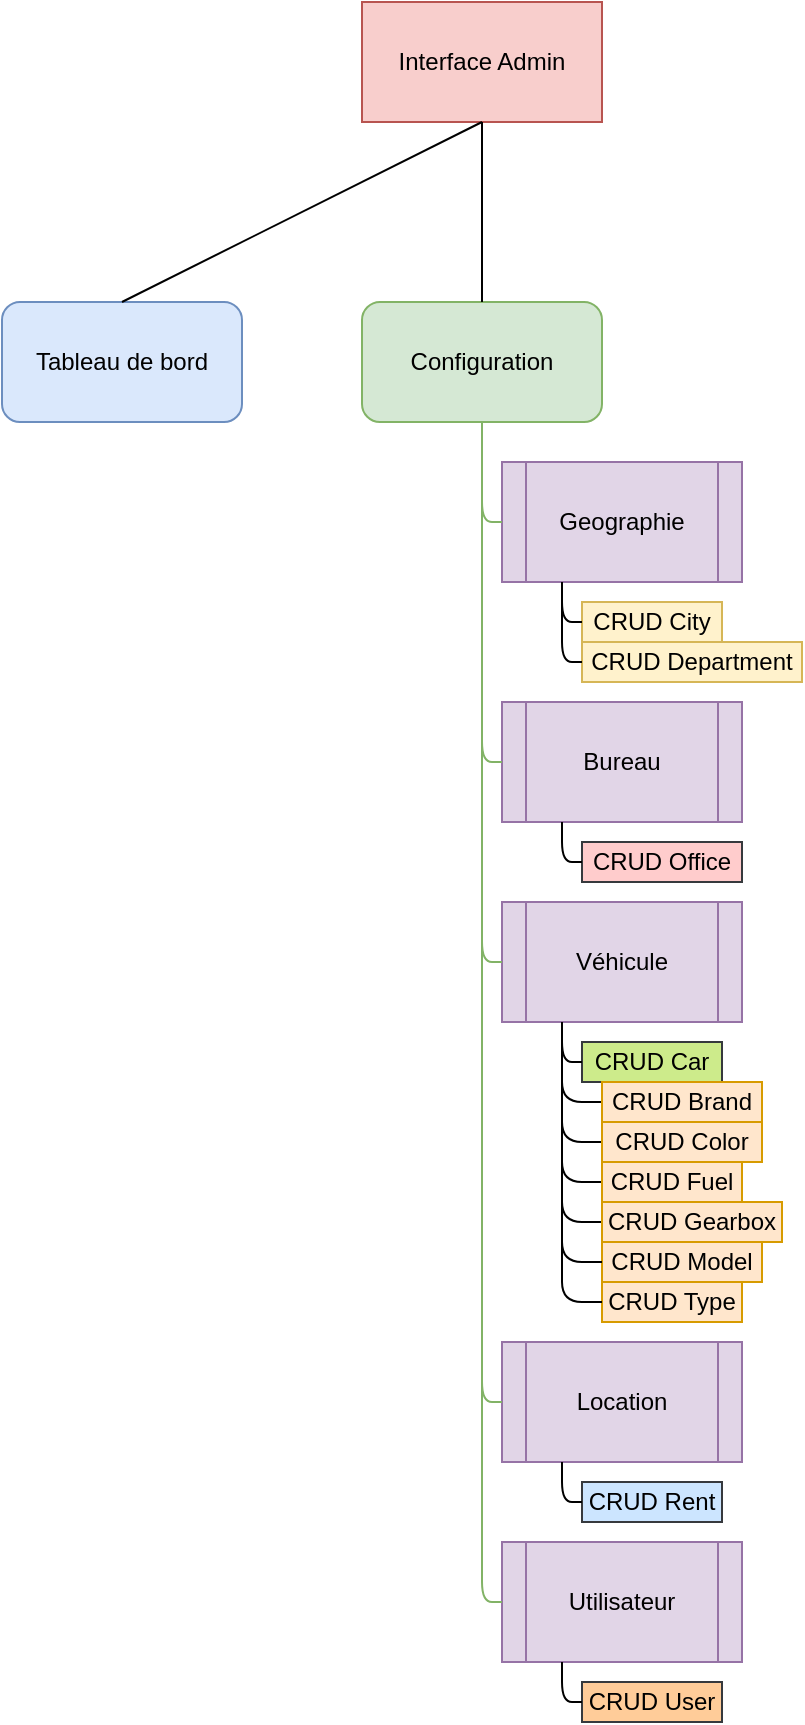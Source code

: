 <mxfile version="15.1.3" type="device"><diagram id="vNz1NfV4enr04s4Sr3-7" name="Page-1"><mxGraphModel dx="1550" dy="895" grid="1" gridSize="10" guides="1" tooltips="1" connect="1" arrows="1" fold="1" page="1" pageScale="1" pageWidth="1654" pageHeight="1169" math="0" shadow="0"><root><mxCell id="0"/><mxCell id="1" parent="0"/><mxCell id="A7TiszpSkRIGOS_5HW_I-1" value="Interface Admin" style="rounded=0;whiteSpace=wrap;html=1;fillColor=#f8cecc;strokeColor=#b85450;" vertex="1" parent="1"><mxGeometry x="610" y="110" width="120" height="60" as="geometry"/></mxCell><mxCell id="A7TiszpSkRIGOS_5HW_I-3" value="Tableau de bord" style="rounded=1;whiteSpace=wrap;html=1;fillColor=#dae8fc;strokeColor=#6c8ebf;" vertex="1" parent="1"><mxGeometry x="430" y="260" width="120" height="60" as="geometry"/></mxCell><mxCell id="A7TiszpSkRIGOS_5HW_I-4" value="Configuration" style="rounded=1;whiteSpace=wrap;html=1;fillColor=#d5e8d4;strokeColor=#82b366;" vertex="1" parent="1"><mxGeometry x="610" y="260" width="120" height="60" as="geometry"/></mxCell><mxCell id="A7TiszpSkRIGOS_5HW_I-6" value="" style="endArrow=none;html=1;entryX=0.5;entryY=1;entryDx=0;entryDy=0;exitX=0.5;exitY=0;exitDx=0;exitDy=0;" edge="1" parent="1" source="A7TiszpSkRIGOS_5HW_I-4" target="A7TiszpSkRIGOS_5HW_I-1"><mxGeometry width="50" height="50" relative="1" as="geometry"><mxPoint x="760" y="480" as="sourcePoint"/><mxPoint x="810" y="430" as="targetPoint"/></mxGeometry></mxCell><mxCell id="A7TiszpSkRIGOS_5HW_I-7" value="" style="endArrow=none;html=1;entryX=0.5;entryY=1;entryDx=0;entryDy=0;exitX=0.5;exitY=0;exitDx=0;exitDy=0;" edge="1" parent="1" source="A7TiszpSkRIGOS_5HW_I-3" target="A7TiszpSkRIGOS_5HW_I-1"><mxGeometry width="50" height="50" relative="1" as="geometry"><mxPoint x="680" y="270" as="sourcePoint"/><mxPoint x="680" y="180" as="targetPoint"/></mxGeometry></mxCell><mxCell id="A7TiszpSkRIGOS_5HW_I-8" value="Geographie" style="shape=process;whiteSpace=wrap;html=1;backgroundOutline=1;fillColor=#e1d5e7;strokeColor=#9673a6;" vertex="1" parent="1"><mxGeometry x="680" y="340" width="120" height="60" as="geometry"/></mxCell><mxCell id="A7TiszpSkRIGOS_5HW_I-9" value="Bureau" style="shape=process;whiteSpace=wrap;html=1;backgroundOutline=1;fillColor=#e1d5e7;strokeColor=#9673a6;" vertex="1" parent="1"><mxGeometry x="680" y="460" width="120" height="60" as="geometry"/></mxCell><mxCell id="A7TiszpSkRIGOS_5HW_I-10" value="Véhicule" style="shape=process;whiteSpace=wrap;html=1;backgroundOutline=1;fillColor=#e1d5e7;strokeColor=#9673a6;" vertex="1" parent="1"><mxGeometry x="680" y="560" width="120" height="60" as="geometry"/></mxCell><mxCell id="A7TiszpSkRIGOS_5HW_I-11" value="CRUD City" style="text;html=1;strokeColor=#d6b656;fillColor=#fff2cc;align=center;verticalAlign=middle;whiteSpace=wrap;rounded=0;" vertex="1" parent="1"><mxGeometry x="720" y="410" width="70" height="20" as="geometry"/></mxCell><mxCell id="A7TiszpSkRIGOS_5HW_I-12" value="CRUD Department" style="text;html=1;strokeColor=#d6b656;fillColor=#fff2cc;align=center;verticalAlign=middle;whiteSpace=wrap;rounded=0;" vertex="1" parent="1"><mxGeometry x="720" y="430" width="110" height="20" as="geometry"/></mxCell><mxCell id="A7TiszpSkRIGOS_5HW_I-13" value="CRUD Office" style="text;html=1;strokeColor=#36393d;fillColor=#ffcccc;align=center;verticalAlign=middle;whiteSpace=wrap;rounded=0;" vertex="1" parent="1"><mxGeometry x="720" y="530" width="80" height="20" as="geometry"/></mxCell><mxCell id="A7TiszpSkRIGOS_5HW_I-14" value="CRUD Car" style="text;html=1;strokeColor=#36393d;fillColor=#cdeb8b;align=center;verticalAlign=middle;whiteSpace=wrap;rounded=0;" vertex="1" parent="1"><mxGeometry x="720" y="630" width="70" height="20" as="geometry"/></mxCell><mxCell id="A7TiszpSkRIGOS_5HW_I-15" value="CRUD Brand" style="text;html=1;strokeColor=none;fillColor=none;align=center;verticalAlign=middle;whiteSpace=wrap;rounded=0;" vertex="1" parent="1"><mxGeometry x="730" y="650" width="80" height="20" as="geometry"/></mxCell><mxCell id="A7TiszpSkRIGOS_5HW_I-16" value="CRUD Color" style="text;html=1;strokeColor=#3700CC;fillColor=#6a00ff;align=center;verticalAlign=middle;whiteSpace=wrap;rounded=0;fontColor=#ffffff;" vertex="1" parent="1"><mxGeometry x="730" y="670" width="80" height="20" as="geometry"/></mxCell><mxCell id="A7TiszpSkRIGOS_5HW_I-17" value="CRUD Fuel" style="text;html=1;strokeColor=none;fillColor=none;align=center;verticalAlign=middle;whiteSpace=wrap;rounded=0;" vertex="1" parent="1"><mxGeometry x="730" y="690" width="70" height="20" as="geometry"/></mxCell><mxCell id="A7TiszpSkRIGOS_5HW_I-18" value="CRUD Gearbox" style="text;html=1;strokeColor=none;fillColor=none;align=center;verticalAlign=middle;whiteSpace=wrap;rounded=0;" vertex="1" parent="1"><mxGeometry x="730" y="710" width="90" height="20" as="geometry"/></mxCell><mxCell id="A7TiszpSkRIGOS_5HW_I-19" value="CRUD Model" style="text;html=1;strokeColor=#d79b00;fillColor=#ffe6cc;align=center;verticalAlign=middle;whiteSpace=wrap;rounded=0;" vertex="1" parent="1"><mxGeometry x="730" y="730" width="80" height="20" as="geometry"/></mxCell><mxCell id="A7TiszpSkRIGOS_5HW_I-20" value="CRUD Type" style="text;html=1;strokeColor=#d79b00;fillColor=#ffe6cc;align=center;verticalAlign=middle;whiteSpace=wrap;rounded=0;" vertex="1" parent="1"><mxGeometry x="730" y="750" width="70" height="20" as="geometry"/></mxCell><mxCell id="A7TiszpSkRIGOS_5HW_I-24" value="" style="endArrow=none;html=1;entryX=0.25;entryY=1;entryDx=0;entryDy=0;exitX=0;exitY=0.5;exitDx=0;exitDy=0;" edge="1" parent="1" source="A7TiszpSkRIGOS_5HW_I-11" target="A7TiszpSkRIGOS_5HW_I-8"><mxGeometry width="50" height="50" relative="1" as="geometry"><mxPoint x="680" y="270" as="sourcePoint"/><mxPoint x="680" y="180" as="targetPoint"/><Array as="points"><mxPoint x="710" y="420"/></Array></mxGeometry></mxCell><mxCell id="A7TiszpSkRIGOS_5HW_I-25" value="" style="endArrow=none;html=1;exitX=0;exitY=0.5;exitDx=0;exitDy=0;" edge="1" parent="1" source="A7TiszpSkRIGOS_5HW_I-12"><mxGeometry width="50" height="50" relative="1" as="geometry"><mxPoint x="730" y="430" as="sourcePoint"/><mxPoint x="710" y="400" as="targetPoint"/><Array as="points"><mxPoint x="710" y="440"/></Array></mxGeometry></mxCell><mxCell id="A7TiszpSkRIGOS_5HW_I-26" value="" style="endArrow=none;html=1;exitX=0;exitY=0.5;exitDx=0;exitDy=0;entryX=0.25;entryY=1;entryDx=0;entryDy=0;" edge="1" parent="1" source="A7TiszpSkRIGOS_5HW_I-13" target="A7TiszpSkRIGOS_5HW_I-9"><mxGeometry width="50" height="50" relative="1" as="geometry"><mxPoint x="720" y="560" as="sourcePoint"/><mxPoint x="710" y="520" as="targetPoint"/><Array as="points"><mxPoint x="710" y="540"/></Array></mxGeometry></mxCell><mxCell id="A7TiszpSkRIGOS_5HW_I-27" value="" style="endArrow=none;html=1;entryX=0.25;entryY=1;entryDx=0;entryDy=0;exitX=0;exitY=0.5;exitDx=0;exitDy=0;" edge="1" parent="1" source="A7TiszpSkRIGOS_5HW_I-14" target="A7TiszpSkRIGOS_5HW_I-10"><mxGeometry width="50" height="50" relative="1" as="geometry"><mxPoint x="740" y="640" as="sourcePoint"/><mxPoint x="790" y="590" as="targetPoint"/><Array as="points"><mxPoint x="710" y="640"/></Array></mxGeometry></mxCell><mxCell id="A7TiszpSkRIGOS_5HW_I-28" value="" style="endArrow=none;html=1;entryX=0.25;entryY=1;entryDx=0;entryDy=0;exitX=0;exitY=0.5;exitDx=0;exitDy=0;" edge="1" parent="1" source="A7TiszpSkRIGOS_5HW_I-15" target="A7TiszpSkRIGOS_5HW_I-10"><mxGeometry width="50" height="50" relative="1" as="geometry"><mxPoint x="740" y="730" as="sourcePoint"/><mxPoint x="790" y="680" as="targetPoint"/><Array as="points"><mxPoint x="710" y="660"/></Array></mxGeometry></mxCell><mxCell id="A7TiszpSkRIGOS_5HW_I-29" value="" style="endArrow=none;html=1;exitX=0;exitY=0.5;exitDx=0;exitDy=0;" edge="1" parent="1" source="A7TiszpSkRIGOS_5HW_I-16"><mxGeometry width="50" height="50" relative="1" as="geometry"><mxPoint x="740" y="670" as="sourcePoint"/><mxPoint x="710" y="620" as="targetPoint"/><Array as="points"><mxPoint x="710" y="680"/></Array></mxGeometry></mxCell><mxCell id="A7TiszpSkRIGOS_5HW_I-30" value="" style="endArrow=none;html=1;entryX=0.25;entryY=1;entryDx=0;entryDy=0;exitX=0;exitY=0.5;exitDx=0;exitDy=0;" edge="1" parent="1" source="A7TiszpSkRIGOS_5HW_I-17" target="A7TiszpSkRIGOS_5HW_I-10"><mxGeometry width="50" height="50" relative="1" as="geometry"><mxPoint x="750" y="680" as="sourcePoint"/><mxPoint x="730" y="640" as="targetPoint"/><Array as="points"><mxPoint x="710" y="700"/></Array></mxGeometry></mxCell><mxCell id="A7TiszpSkRIGOS_5HW_I-31" value="" style="endArrow=none;html=1;exitX=0;exitY=0.5;exitDx=0;exitDy=0;" edge="1" parent="1" source="A7TiszpSkRIGOS_5HW_I-18"><mxGeometry width="50" height="50" relative="1" as="geometry"><mxPoint x="760" y="690" as="sourcePoint"/><mxPoint x="710" y="620" as="targetPoint"/><Array as="points"><mxPoint x="710" y="720"/></Array></mxGeometry></mxCell><mxCell id="A7TiszpSkRIGOS_5HW_I-32" value="" style="endArrow=none;html=1;exitX=0;exitY=0.5;exitDx=0;exitDy=0;" edge="1" parent="1" source="A7TiszpSkRIGOS_5HW_I-19"><mxGeometry width="50" height="50" relative="1" as="geometry"><mxPoint x="770" y="700" as="sourcePoint"/><mxPoint x="710" y="620" as="targetPoint"/><Array as="points"><mxPoint x="710" y="740"/></Array></mxGeometry></mxCell><mxCell id="A7TiszpSkRIGOS_5HW_I-33" value="" style="endArrow=none;html=1;exitX=0;exitY=0.5;exitDx=0;exitDy=0;" edge="1" parent="1" source="A7TiszpSkRIGOS_5HW_I-20"><mxGeometry width="50" height="50" relative="1" as="geometry"><mxPoint x="780" y="710" as="sourcePoint"/><mxPoint x="710" y="620" as="targetPoint"/><Array as="points"><mxPoint x="710" y="760"/></Array></mxGeometry></mxCell><mxCell id="A7TiszpSkRIGOS_5HW_I-36" value="Location" style="shape=process;whiteSpace=wrap;html=1;backgroundOutline=1;fillColor=#e1d5e7;strokeColor=#9673a6;" vertex="1" parent="1"><mxGeometry x="680" y="780" width="120" height="60" as="geometry"/></mxCell><mxCell id="A7TiszpSkRIGOS_5HW_I-37" value="CRUD Rent" style="text;html=1;strokeColor=#36393d;fillColor=#cce5ff;align=center;verticalAlign=middle;whiteSpace=wrap;rounded=0;" vertex="1" parent="1"><mxGeometry x="720" y="850" width="70" height="20" as="geometry"/></mxCell><mxCell id="A7TiszpSkRIGOS_5HW_I-38" value="" style="endArrow=none;html=1;exitX=0;exitY=0.5;exitDx=0;exitDy=0;entryX=0.25;entryY=1;entryDx=0;entryDy=0;" edge="1" parent="1" source="A7TiszpSkRIGOS_5HW_I-37" target="A7TiszpSkRIGOS_5HW_I-36"><mxGeometry width="50" height="50" relative="1" as="geometry"><mxPoint x="720" y="880" as="sourcePoint"/><mxPoint x="710" y="840" as="targetPoint"/><Array as="points"><mxPoint x="710" y="860"/></Array></mxGeometry></mxCell><mxCell id="A7TiszpSkRIGOS_5HW_I-39" value="Utilisateur" style="shape=process;whiteSpace=wrap;html=1;backgroundOutline=1;fillColor=#e1d5e7;strokeColor=#9673a6;" vertex="1" parent="1"><mxGeometry x="680" y="880" width="120" height="60" as="geometry"/></mxCell><mxCell id="A7TiszpSkRIGOS_5HW_I-40" value="CRUD User" style="text;html=1;strokeColor=#36393d;fillColor=#ffcc99;align=center;verticalAlign=middle;whiteSpace=wrap;rounded=0;" vertex="1" parent="1"><mxGeometry x="720" y="950" width="70" height="20" as="geometry"/></mxCell><mxCell id="A7TiszpSkRIGOS_5HW_I-41" value="" style="endArrow=none;html=1;exitX=0;exitY=0.5;exitDx=0;exitDy=0;entryX=0.25;entryY=1;entryDx=0;entryDy=0;" edge="1" parent="1" source="A7TiszpSkRIGOS_5HW_I-40" target="A7TiszpSkRIGOS_5HW_I-39"><mxGeometry width="50" height="50" relative="1" as="geometry"><mxPoint x="720" y="980" as="sourcePoint"/><mxPoint x="710" y="940" as="targetPoint"/><Array as="points"><mxPoint x="710" y="960"/></Array></mxGeometry></mxCell><mxCell id="A7TiszpSkRIGOS_5HW_I-44" value="" style="endArrow=none;html=1;entryX=0.5;entryY=1;entryDx=0;entryDy=0;exitX=0;exitY=0.5;exitDx=0;exitDy=0;fillColor=#d5e8d4;strokeColor=#82b366;" edge="1" parent="1" source="A7TiszpSkRIGOS_5HW_I-8" target="A7TiszpSkRIGOS_5HW_I-4"><mxGeometry width="50" height="50" relative="1" as="geometry"><mxPoint x="760" y="650" as="sourcePoint"/><mxPoint x="810" y="600" as="targetPoint"/><Array as="points"><mxPoint x="670" y="370"/></Array></mxGeometry></mxCell><mxCell id="A7TiszpSkRIGOS_5HW_I-46" value="" style="endArrow=none;html=1;entryX=0.5;entryY=1;entryDx=0;entryDy=0;exitX=0;exitY=0.5;exitDx=0;exitDy=0;fillColor=#d5e8d4;strokeColor=#82b366;" edge="1" parent="1" source="A7TiszpSkRIGOS_5HW_I-39" target="A7TiszpSkRIGOS_5HW_I-4"><mxGeometry width="50" height="50" relative="1" as="geometry"><mxPoint x="300" y="530" as="sourcePoint"/><mxPoint x="350" y="480" as="targetPoint"/><Array as="points"><mxPoint x="670" y="910"/></Array></mxGeometry></mxCell><mxCell id="A7TiszpSkRIGOS_5HW_I-48" value="" style="endArrow=none;html=1;entryX=0.5;entryY=1;entryDx=0;entryDy=0;exitX=0;exitY=0.5;exitDx=0;exitDy=0;fillColor=#d5e8d4;strokeColor=#82b366;" edge="1" parent="1" source="A7TiszpSkRIGOS_5HW_I-36" target="A7TiszpSkRIGOS_5HW_I-4"><mxGeometry width="50" height="50" relative="1" as="geometry"><mxPoint x="310" y="540" as="sourcePoint"/><mxPoint x="360" y="490" as="targetPoint"/><Array as="points"><mxPoint x="670" y="810"/></Array></mxGeometry></mxCell><mxCell id="A7TiszpSkRIGOS_5HW_I-49" value="" style="endArrow=none;html=1;entryX=0.5;entryY=1;entryDx=0;entryDy=0;exitX=0;exitY=0.5;exitDx=0;exitDy=0;fillColor=#d5e8d4;strokeColor=#82b366;" edge="1" parent="1" source="A7TiszpSkRIGOS_5HW_I-10" target="A7TiszpSkRIGOS_5HW_I-4"><mxGeometry width="50" height="50" relative="1" as="geometry"><mxPoint x="320" y="550" as="sourcePoint"/><mxPoint x="370" y="500" as="targetPoint"/><Array as="points"><mxPoint x="670" y="590"/></Array></mxGeometry></mxCell><mxCell id="A7TiszpSkRIGOS_5HW_I-50" value="" style="endArrow=none;html=1;entryX=0.5;entryY=1;entryDx=0;entryDy=0;exitX=0;exitY=0.5;exitDx=0;exitDy=0;fillColor=#d5e8d4;strokeColor=#82b366;" edge="1" parent="1" source="A7TiszpSkRIGOS_5HW_I-9" target="A7TiszpSkRIGOS_5HW_I-4"><mxGeometry width="50" height="50" relative="1" as="geometry"><mxPoint x="330" y="560" as="sourcePoint"/><mxPoint x="380" y="510" as="targetPoint"/><Array as="points"><mxPoint x="670" y="490"/></Array></mxGeometry></mxCell><mxCell id="A7TiszpSkRIGOS_5HW_I-51" value="CRUD Brand" style="text;html=1;strokeColor=#3700CC;fillColor=#6a00ff;align=center;verticalAlign=middle;whiteSpace=wrap;rounded=0;fontColor=#ffffff;" vertex="1" parent="1"><mxGeometry x="730" y="650" width="80" height="20" as="geometry"/></mxCell><mxCell id="A7TiszpSkRIGOS_5HW_I-52" value="CRUD Fuel" style="text;html=1;strokeColor=#3700CC;fillColor=#6a00ff;align=center;verticalAlign=middle;whiteSpace=wrap;rounded=0;fontColor=#ffffff;" vertex="1" parent="1"><mxGeometry x="730" y="690" width="70" height="20" as="geometry"/></mxCell><mxCell id="A7TiszpSkRIGOS_5HW_I-53" value="CRUD Gearbox" style="text;html=1;strokeColor=#3700CC;fillColor=#6a00ff;align=center;verticalAlign=middle;whiteSpace=wrap;rounded=0;fontColor=#ffffff;" vertex="1" parent="1"><mxGeometry x="730" y="710" width="90" height="20" as="geometry"/></mxCell><mxCell id="A7TiszpSkRIGOS_5HW_I-54" value="CRUD Brand" style="text;html=1;strokeColor=#d79b00;fillColor=#ffe6cc;align=center;verticalAlign=middle;whiteSpace=wrap;rounded=0;" vertex="1" parent="1"><mxGeometry x="730" y="650" width="80" height="20" as="geometry"/></mxCell><mxCell id="A7TiszpSkRIGOS_5HW_I-55" value="CRUD Color" style="text;html=1;strokeColor=#d79b00;fillColor=#ffe6cc;align=center;verticalAlign=middle;whiteSpace=wrap;rounded=0;" vertex="1" parent="1"><mxGeometry x="730" y="670" width="80" height="20" as="geometry"/></mxCell><mxCell id="A7TiszpSkRIGOS_5HW_I-56" value="CRUD Fuel" style="text;html=1;strokeColor=#d79b00;fillColor=#ffe6cc;align=center;verticalAlign=middle;whiteSpace=wrap;rounded=0;" vertex="1" parent="1"><mxGeometry x="730" y="690" width="70" height="20" as="geometry"/></mxCell><mxCell id="A7TiszpSkRIGOS_5HW_I-57" value="CRUD Gearbox" style="text;html=1;strokeColor=#d79b00;fillColor=#ffe6cc;align=center;verticalAlign=middle;whiteSpace=wrap;rounded=0;" vertex="1" parent="1"><mxGeometry x="730" y="710" width="90" height="20" as="geometry"/></mxCell></root></mxGraphModel></diagram></mxfile>